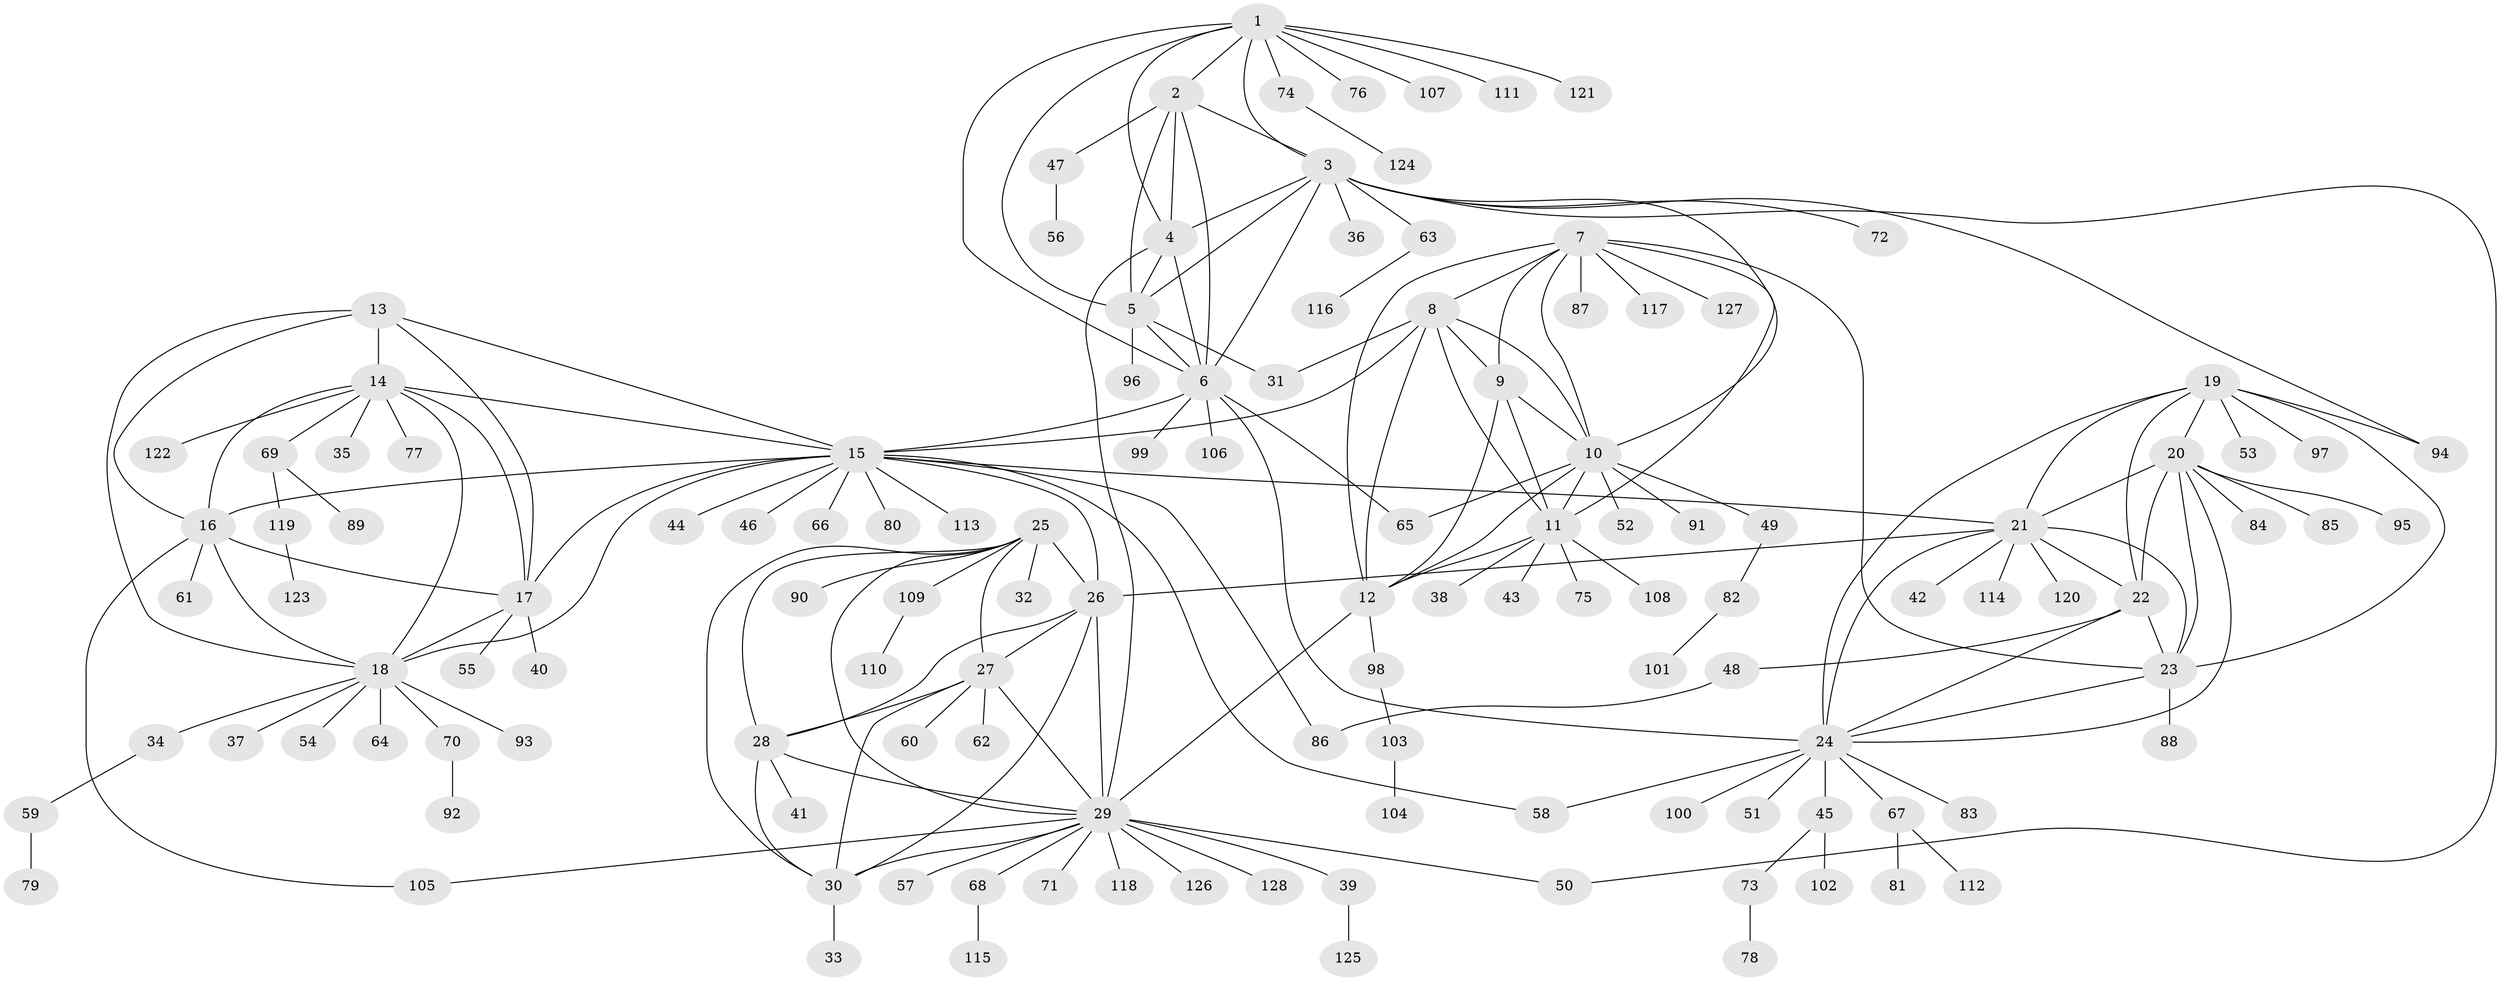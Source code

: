 // coarse degree distribution, {6: 0.07792207792207792, 7: 0.06493506493506493, 9: 0.025974025974025976, 4: 0.025974025974025976, 8: 0.025974025974025976, 5: 0.07792207792207792, 15: 0.025974025974025976, 10: 0.012987012987012988, 11: 0.012987012987012988, 2: 0.15584415584415584, 1: 0.4935064935064935}
// Generated by graph-tools (version 1.1) at 2025/52/03/04/25 22:52:12]
// undirected, 128 vertices, 190 edges
graph export_dot {
  node [color=gray90,style=filled];
  1;
  2;
  3;
  4;
  5;
  6;
  7;
  8;
  9;
  10;
  11;
  12;
  13;
  14;
  15;
  16;
  17;
  18;
  19;
  20;
  21;
  22;
  23;
  24;
  25;
  26;
  27;
  28;
  29;
  30;
  31;
  32;
  33;
  34;
  35;
  36;
  37;
  38;
  39;
  40;
  41;
  42;
  43;
  44;
  45;
  46;
  47;
  48;
  49;
  50;
  51;
  52;
  53;
  54;
  55;
  56;
  57;
  58;
  59;
  60;
  61;
  62;
  63;
  64;
  65;
  66;
  67;
  68;
  69;
  70;
  71;
  72;
  73;
  74;
  75;
  76;
  77;
  78;
  79;
  80;
  81;
  82;
  83;
  84;
  85;
  86;
  87;
  88;
  89;
  90;
  91;
  92;
  93;
  94;
  95;
  96;
  97;
  98;
  99;
  100;
  101;
  102;
  103;
  104;
  105;
  106;
  107;
  108;
  109;
  110;
  111;
  112;
  113;
  114;
  115;
  116;
  117;
  118;
  119;
  120;
  121;
  122;
  123;
  124;
  125;
  126;
  127;
  128;
  1 -- 2;
  1 -- 3;
  1 -- 4;
  1 -- 5;
  1 -- 6;
  1 -- 74;
  1 -- 76;
  1 -- 107;
  1 -- 111;
  1 -- 121;
  2 -- 3;
  2 -- 4;
  2 -- 5;
  2 -- 6;
  2 -- 47;
  3 -- 4;
  3 -- 5;
  3 -- 6;
  3 -- 10;
  3 -- 36;
  3 -- 50;
  3 -- 63;
  3 -- 72;
  3 -- 94;
  4 -- 5;
  4 -- 6;
  4 -- 29;
  5 -- 6;
  5 -- 31;
  5 -- 96;
  6 -- 15;
  6 -- 24;
  6 -- 65;
  6 -- 99;
  6 -- 106;
  7 -- 8;
  7 -- 9;
  7 -- 10;
  7 -- 11;
  7 -- 12;
  7 -- 23;
  7 -- 87;
  7 -- 117;
  7 -- 127;
  8 -- 9;
  8 -- 10;
  8 -- 11;
  8 -- 12;
  8 -- 15;
  8 -- 31;
  9 -- 10;
  9 -- 11;
  9 -- 12;
  10 -- 11;
  10 -- 12;
  10 -- 49;
  10 -- 52;
  10 -- 65;
  10 -- 91;
  11 -- 12;
  11 -- 38;
  11 -- 43;
  11 -- 75;
  11 -- 108;
  12 -- 29;
  12 -- 98;
  13 -- 14;
  13 -- 15;
  13 -- 16;
  13 -- 17;
  13 -- 18;
  14 -- 15;
  14 -- 16;
  14 -- 17;
  14 -- 18;
  14 -- 35;
  14 -- 69;
  14 -- 77;
  14 -- 122;
  15 -- 16;
  15 -- 17;
  15 -- 18;
  15 -- 21;
  15 -- 26;
  15 -- 44;
  15 -- 46;
  15 -- 58;
  15 -- 66;
  15 -- 80;
  15 -- 86;
  15 -- 113;
  16 -- 17;
  16 -- 18;
  16 -- 61;
  16 -- 105;
  17 -- 18;
  17 -- 40;
  17 -- 55;
  18 -- 34;
  18 -- 37;
  18 -- 54;
  18 -- 64;
  18 -- 70;
  18 -- 93;
  19 -- 20;
  19 -- 21;
  19 -- 22;
  19 -- 23;
  19 -- 24;
  19 -- 53;
  19 -- 94;
  19 -- 97;
  20 -- 21;
  20 -- 22;
  20 -- 23;
  20 -- 24;
  20 -- 84;
  20 -- 85;
  20 -- 95;
  21 -- 22;
  21 -- 23;
  21 -- 24;
  21 -- 26;
  21 -- 42;
  21 -- 114;
  21 -- 120;
  22 -- 23;
  22 -- 24;
  22 -- 48;
  23 -- 24;
  23 -- 88;
  24 -- 45;
  24 -- 51;
  24 -- 58;
  24 -- 67;
  24 -- 83;
  24 -- 100;
  25 -- 26;
  25 -- 27;
  25 -- 28;
  25 -- 29;
  25 -- 30;
  25 -- 32;
  25 -- 90;
  25 -- 109;
  26 -- 27;
  26 -- 28;
  26 -- 29;
  26 -- 30;
  27 -- 28;
  27 -- 29;
  27 -- 30;
  27 -- 60;
  27 -- 62;
  28 -- 29;
  28 -- 30;
  28 -- 41;
  29 -- 30;
  29 -- 39;
  29 -- 50;
  29 -- 57;
  29 -- 68;
  29 -- 71;
  29 -- 105;
  29 -- 118;
  29 -- 126;
  29 -- 128;
  30 -- 33;
  34 -- 59;
  39 -- 125;
  45 -- 73;
  45 -- 102;
  47 -- 56;
  48 -- 86;
  49 -- 82;
  59 -- 79;
  63 -- 116;
  67 -- 81;
  67 -- 112;
  68 -- 115;
  69 -- 89;
  69 -- 119;
  70 -- 92;
  73 -- 78;
  74 -- 124;
  82 -- 101;
  98 -- 103;
  103 -- 104;
  109 -- 110;
  119 -- 123;
}
